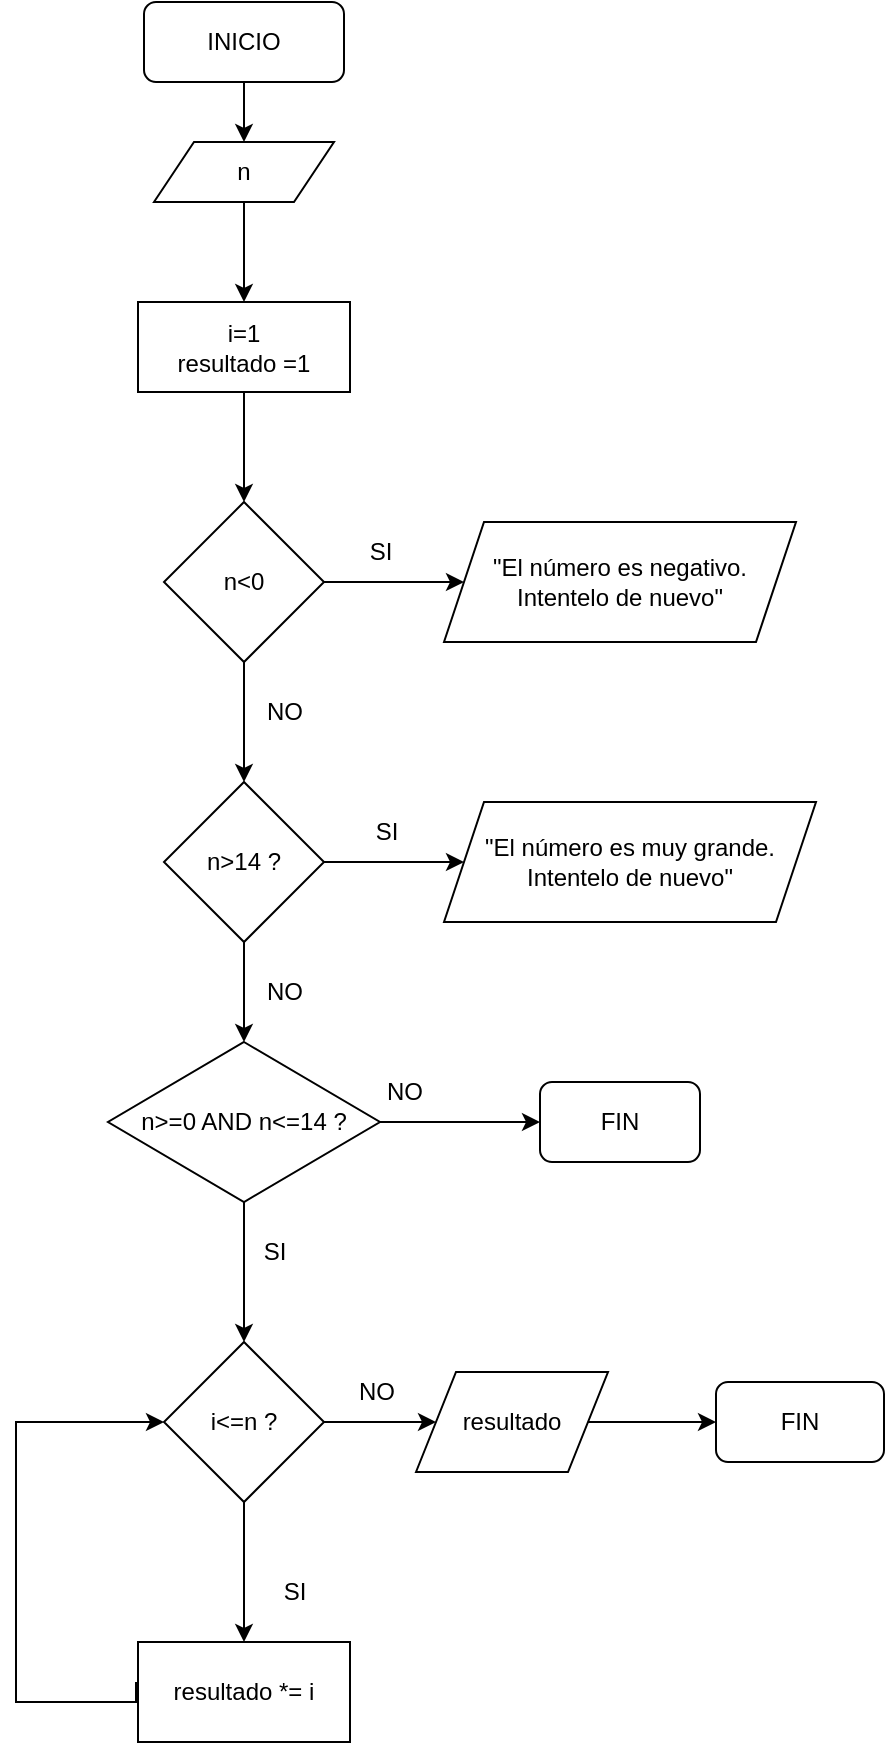 <mxfile version="24.4.0" type="github">
  <diagram name="Página-1" id="scsWBE37blnbcHxD-0O-">
    <mxGraphModel dx="1120" dy="434" grid="1" gridSize="10" guides="1" tooltips="1" connect="1" arrows="1" fold="1" page="1" pageScale="1" pageWidth="827" pageHeight="1169" math="0" shadow="0">
      <root>
        <mxCell id="0" />
        <mxCell id="1" parent="0" />
        <mxCell id="27ksPAP7Ut0SrtIq5jMQ-3" value="" style="edgeStyle=orthogonalEdgeStyle;rounded=0;orthogonalLoop=1;jettySize=auto;html=1;" edge="1" parent="1" source="27ksPAP7Ut0SrtIq5jMQ-1" target="27ksPAP7Ut0SrtIq5jMQ-2">
          <mxGeometry relative="1" as="geometry" />
        </mxCell>
        <mxCell id="27ksPAP7Ut0SrtIq5jMQ-1" value="INICIO" style="rounded=1;whiteSpace=wrap;html=1;" vertex="1" parent="1">
          <mxGeometry x="364" y="40" width="100" height="40" as="geometry" />
        </mxCell>
        <mxCell id="27ksPAP7Ut0SrtIq5jMQ-5" value="" style="edgeStyle=orthogonalEdgeStyle;rounded=0;orthogonalLoop=1;jettySize=auto;html=1;" edge="1" parent="1" source="27ksPAP7Ut0SrtIq5jMQ-2" target="27ksPAP7Ut0SrtIq5jMQ-4">
          <mxGeometry relative="1" as="geometry" />
        </mxCell>
        <mxCell id="27ksPAP7Ut0SrtIq5jMQ-2" value="n" style="shape=parallelogram;perimeter=parallelogramPerimeter;whiteSpace=wrap;html=1;fixedSize=1;" vertex="1" parent="1">
          <mxGeometry x="369" y="110" width="90" height="30" as="geometry" />
        </mxCell>
        <mxCell id="27ksPAP7Ut0SrtIq5jMQ-7" value="" style="edgeStyle=orthogonalEdgeStyle;rounded=0;orthogonalLoop=1;jettySize=auto;html=1;" edge="1" parent="1" source="27ksPAP7Ut0SrtIq5jMQ-4" target="27ksPAP7Ut0SrtIq5jMQ-6">
          <mxGeometry relative="1" as="geometry" />
        </mxCell>
        <mxCell id="27ksPAP7Ut0SrtIq5jMQ-4" value="i=1&lt;div&gt;resultado =1&lt;/div&gt;" style="whiteSpace=wrap;html=1;" vertex="1" parent="1">
          <mxGeometry x="361" y="190" width="106" height="45" as="geometry" />
        </mxCell>
        <mxCell id="27ksPAP7Ut0SrtIq5jMQ-9" value="" style="edgeStyle=orthogonalEdgeStyle;rounded=0;orthogonalLoop=1;jettySize=auto;html=1;" edge="1" parent="1" source="27ksPAP7Ut0SrtIq5jMQ-6" target="27ksPAP7Ut0SrtIq5jMQ-8">
          <mxGeometry relative="1" as="geometry" />
        </mxCell>
        <mxCell id="27ksPAP7Ut0SrtIq5jMQ-11" value="" style="edgeStyle=orthogonalEdgeStyle;rounded=0;orthogonalLoop=1;jettySize=auto;html=1;" edge="1" parent="1" source="27ksPAP7Ut0SrtIq5jMQ-6" target="27ksPAP7Ut0SrtIq5jMQ-10">
          <mxGeometry relative="1" as="geometry" />
        </mxCell>
        <mxCell id="27ksPAP7Ut0SrtIq5jMQ-6" value="n&amp;lt;0" style="rhombus;whiteSpace=wrap;html=1;" vertex="1" parent="1">
          <mxGeometry x="374" y="290" width="80" height="80" as="geometry" />
        </mxCell>
        <mxCell id="27ksPAP7Ut0SrtIq5jMQ-8" value="&quot;El número es negativo. Intentelo de nuevo&quot;" style="shape=parallelogram;perimeter=parallelogramPerimeter;whiteSpace=wrap;html=1;fixedSize=1;" vertex="1" parent="1">
          <mxGeometry x="514" y="300" width="176" height="60" as="geometry" />
        </mxCell>
        <mxCell id="27ksPAP7Ut0SrtIq5jMQ-13" value="" style="edgeStyle=orthogonalEdgeStyle;rounded=0;orthogonalLoop=1;jettySize=auto;html=1;" edge="1" parent="1" source="27ksPAP7Ut0SrtIq5jMQ-10" target="27ksPAP7Ut0SrtIq5jMQ-12">
          <mxGeometry relative="1" as="geometry" />
        </mxCell>
        <mxCell id="27ksPAP7Ut0SrtIq5jMQ-15" value="" style="edgeStyle=orthogonalEdgeStyle;rounded=0;orthogonalLoop=1;jettySize=auto;html=1;" edge="1" parent="1" source="27ksPAP7Ut0SrtIq5jMQ-10" target="27ksPAP7Ut0SrtIq5jMQ-14">
          <mxGeometry relative="1" as="geometry" />
        </mxCell>
        <mxCell id="27ksPAP7Ut0SrtIq5jMQ-10" value="n&amp;gt;14 ?" style="rhombus;whiteSpace=wrap;html=1;" vertex="1" parent="1">
          <mxGeometry x="374" y="430" width="80" height="80" as="geometry" />
        </mxCell>
        <mxCell id="27ksPAP7Ut0SrtIq5jMQ-12" value="&quot;El número es muy grande. Intentelo de nuevo&quot;" style="shape=parallelogram;perimeter=parallelogramPerimeter;whiteSpace=wrap;html=1;fixedSize=1;" vertex="1" parent="1">
          <mxGeometry x="514" y="440" width="186" height="60" as="geometry" />
        </mxCell>
        <mxCell id="27ksPAP7Ut0SrtIq5jMQ-17" value="" style="edgeStyle=orthogonalEdgeStyle;rounded=0;orthogonalLoop=1;jettySize=auto;html=1;" edge="1" parent="1" source="27ksPAP7Ut0SrtIq5jMQ-14" target="27ksPAP7Ut0SrtIq5jMQ-16">
          <mxGeometry relative="1" as="geometry" />
        </mxCell>
        <mxCell id="27ksPAP7Ut0SrtIq5jMQ-19" value="" style="edgeStyle=orthogonalEdgeStyle;rounded=0;orthogonalLoop=1;jettySize=auto;html=1;" edge="1" parent="1" source="27ksPAP7Ut0SrtIq5jMQ-14" target="27ksPAP7Ut0SrtIq5jMQ-18">
          <mxGeometry relative="1" as="geometry" />
        </mxCell>
        <mxCell id="27ksPAP7Ut0SrtIq5jMQ-14" value="n&amp;gt;=0 AND n&amp;lt;=14 ?" style="rhombus;whiteSpace=wrap;html=1;" vertex="1" parent="1">
          <mxGeometry x="346" y="560" width="136" height="80" as="geometry" />
        </mxCell>
        <mxCell id="27ksPAP7Ut0SrtIq5jMQ-16" value="FIN" style="rounded=1;whiteSpace=wrap;html=1;" vertex="1" parent="1">
          <mxGeometry x="562" y="580" width="80" height="40" as="geometry" />
        </mxCell>
        <mxCell id="27ksPAP7Ut0SrtIq5jMQ-21" value="" style="edgeStyle=orthogonalEdgeStyle;rounded=0;orthogonalLoop=1;jettySize=auto;html=1;" edge="1" parent="1" source="27ksPAP7Ut0SrtIq5jMQ-18" target="27ksPAP7Ut0SrtIq5jMQ-20">
          <mxGeometry relative="1" as="geometry" />
        </mxCell>
        <mxCell id="27ksPAP7Ut0SrtIq5jMQ-25" value="" style="edgeStyle=orthogonalEdgeStyle;rounded=0;orthogonalLoop=1;jettySize=auto;html=1;" edge="1" parent="1" source="27ksPAP7Ut0SrtIq5jMQ-18" target="27ksPAP7Ut0SrtIq5jMQ-24">
          <mxGeometry relative="1" as="geometry" />
        </mxCell>
        <mxCell id="27ksPAP7Ut0SrtIq5jMQ-18" value="i&amp;lt;=n ?" style="rhombus;whiteSpace=wrap;html=1;" vertex="1" parent="1">
          <mxGeometry x="374" y="710" width="80" height="80" as="geometry" />
        </mxCell>
        <mxCell id="27ksPAP7Ut0SrtIq5jMQ-23" value="" style="edgeStyle=orthogonalEdgeStyle;rounded=0;orthogonalLoop=1;jettySize=auto;html=1;" edge="1" parent="1" source="27ksPAP7Ut0SrtIq5jMQ-20" target="27ksPAP7Ut0SrtIq5jMQ-22">
          <mxGeometry relative="1" as="geometry" />
        </mxCell>
        <mxCell id="27ksPAP7Ut0SrtIq5jMQ-20" value="resultado" style="shape=parallelogram;perimeter=parallelogramPerimeter;whiteSpace=wrap;html=1;fixedSize=1;" vertex="1" parent="1">
          <mxGeometry x="500" y="725" width="96" height="50" as="geometry" />
        </mxCell>
        <mxCell id="27ksPAP7Ut0SrtIq5jMQ-22" value="FIN" style="rounded=1;whiteSpace=wrap;html=1;" vertex="1" parent="1">
          <mxGeometry x="650" y="730" width="84" height="40" as="geometry" />
        </mxCell>
        <mxCell id="27ksPAP7Ut0SrtIq5jMQ-27" value="" style="edgeStyle=orthogonalEdgeStyle;rounded=0;orthogonalLoop=1;jettySize=auto;html=1;entryX=0;entryY=0.5;entryDx=0;entryDy=0;" edge="1" parent="1" target="27ksPAP7Ut0SrtIq5jMQ-18">
          <mxGeometry relative="1" as="geometry">
            <mxPoint x="360" y="880" as="sourcePoint" />
            <mxPoint x="300" y="740" as="targetPoint" />
            <Array as="points">
              <mxPoint x="360" y="890" />
              <mxPoint x="300" y="890" />
              <mxPoint x="300" y="750" />
            </Array>
          </mxGeometry>
        </mxCell>
        <mxCell id="27ksPAP7Ut0SrtIq5jMQ-24" value="resultado *= i" style="whiteSpace=wrap;html=1;" vertex="1" parent="1">
          <mxGeometry x="361" y="860" width="106" height="50" as="geometry" />
        </mxCell>
        <mxCell id="27ksPAP7Ut0SrtIq5jMQ-28" value="NO" style="text;html=1;align=center;verticalAlign=middle;resizable=0;points=[];autosize=1;strokeColor=none;fillColor=none;" vertex="1" parent="1">
          <mxGeometry x="474" y="570" width="40" height="30" as="geometry" />
        </mxCell>
        <mxCell id="27ksPAP7Ut0SrtIq5jMQ-29" value="NO" style="text;html=1;align=center;verticalAlign=middle;resizable=0;points=[];autosize=1;strokeColor=none;fillColor=none;" vertex="1" parent="1">
          <mxGeometry x="414" y="520" width="40" height="30" as="geometry" />
        </mxCell>
        <mxCell id="27ksPAP7Ut0SrtIq5jMQ-30" value="NO" style="text;html=1;align=center;verticalAlign=middle;resizable=0;points=[];autosize=1;strokeColor=none;fillColor=none;" vertex="1" parent="1">
          <mxGeometry x="414" y="380" width="40" height="30" as="geometry" />
        </mxCell>
        <mxCell id="27ksPAP7Ut0SrtIq5jMQ-31" value="SI" style="text;html=1;align=center;verticalAlign=middle;resizable=0;points=[];autosize=1;strokeColor=none;fillColor=none;" vertex="1" parent="1">
          <mxGeometry x="470" y="440" width="30" height="30" as="geometry" />
        </mxCell>
        <mxCell id="27ksPAP7Ut0SrtIq5jMQ-32" value="SI" style="text;html=1;align=center;verticalAlign=middle;resizable=0;points=[];autosize=1;strokeColor=none;fillColor=none;" vertex="1" parent="1">
          <mxGeometry x="467" y="300" width="30" height="30" as="geometry" />
        </mxCell>
        <mxCell id="27ksPAP7Ut0SrtIq5jMQ-34" value="NO" style="text;html=1;align=center;verticalAlign=middle;resizable=0;points=[];autosize=1;strokeColor=none;fillColor=none;" vertex="1" parent="1">
          <mxGeometry x="460" y="720" width="40" height="30" as="geometry" />
        </mxCell>
        <mxCell id="27ksPAP7Ut0SrtIq5jMQ-35" value="SI" style="text;html=1;align=center;verticalAlign=middle;resizable=0;points=[];autosize=1;strokeColor=none;fillColor=none;" vertex="1" parent="1">
          <mxGeometry x="424" y="820" width="30" height="30" as="geometry" />
        </mxCell>
        <mxCell id="27ksPAP7Ut0SrtIq5jMQ-36" value="SI" style="text;html=1;align=center;verticalAlign=middle;resizable=0;points=[];autosize=1;strokeColor=none;fillColor=none;" vertex="1" parent="1">
          <mxGeometry x="414" y="650" width="30" height="30" as="geometry" />
        </mxCell>
      </root>
    </mxGraphModel>
  </diagram>
</mxfile>
